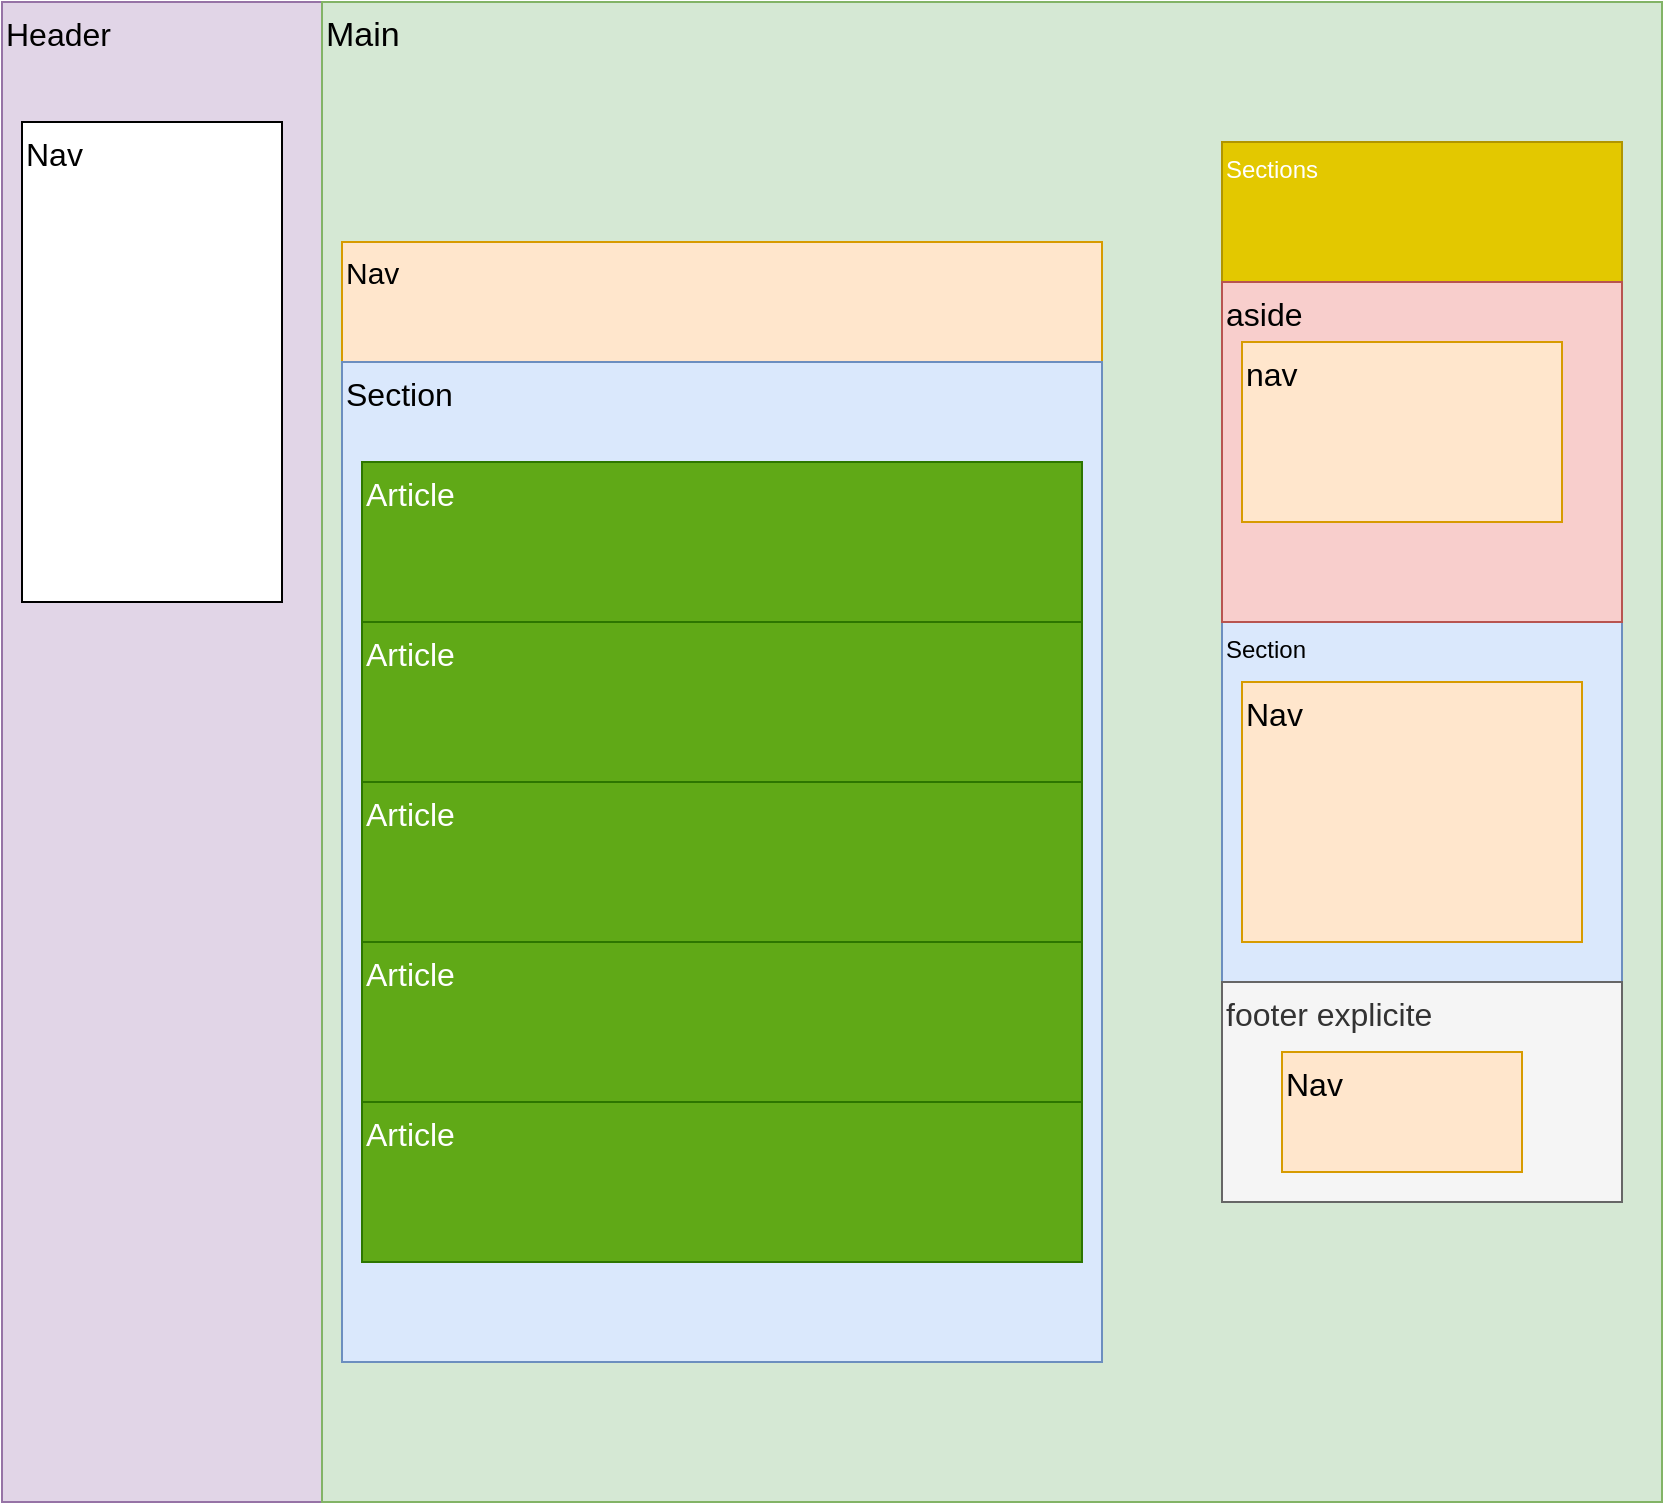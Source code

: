 <mxfile version="13.7.9" type="github">
  <diagram id="W11-plAif2d-_BQYy1_V" name="Page-1">
    <mxGraphModel dx="1422" dy="791" grid="1" gridSize="10" guides="1" tooltips="1" connect="1" arrows="1" fold="1" page="1" pageScale="1" pageWidth="827" pageHeight="1169" math="0" shadow="0">
      <root>
        <mxCell id="0" />
        <mxCell id="1" parent="0" />
        <mxCell id="LOwYJWTfquBKpg-FRSul-1" value="Header" style="rounded=0;whiteSpace=wrap;html=1;align=left;verticalAlign=top;fontSize=16;fillColor=#e1d5e7;strokeColor=#9673a6;" vertex="1" parent="1">
          <mxGeometry width="160" height="750" as="geometry" />
        </mxCell>
        <mxCell id="LOwYJWTfquBKpg-FRSul-2" value="&lt;div style=&quot;font-size: 17px;&quot; align=&quot;left&quot;&gt;Main&lt;/div&gt;" style="rounded=0;whiteSpace=wrap;html=1;align=left;verticalAlign=top;fontSize=17;fillColor=#d5e8d4;strokeColor=#82b366;" vertex="1" parent="1">
          <mxGeometry x="160" width="670" height="750" as="geometry" />
        </mxCell>
        <mxCell id="LOwYJWTfquBKpg-FRSul-3" value="Nav" style="rounded=0;whiteSpace=wrap;html=1;align=left;verticalAlign=top;fontSize=15;fillColor=#ffe6cc;strokeColor=#d79b00;" vertex="1" parent="1">
          <mxGeometry x="170" y="120" width="380" height="60" as="geometry" />
        </mxCell>
        <mxCell id="LOwYJWTfquBKpg-FRSul-5" value="Sections" style="rounded=0;whiteSpace=wrap;html=1;align=left;verticalAlign=top;fillColor=#e3c800;strokeColor=#B09500;fontColor=#ffffff;" vertex="1" parent="1">
          <mxGeometry x="610" y="70" width="200" height="70" as="geometry" />
        </mxCell>
        <mxCell id="LOwYJWTfquBKpg-FRSul-7" value="Section" style="rounded=0;whiteSpace=wrap;html=1;align=left;verticalAlign=top;fillColor=#dae8fc;strokeColor=#6c8ebf;" vertex="1" parent="1">
          <mxGeometry x="610" y="310" width="200" height="180" as="geometry" />
        </mxCell>
        <mxCell id="LOwYJWTfquBKpg-FRSul-8" value="&lt;font style=&quot;font-size: 16px&quot;&gt;Section&lt;/font&gt;" style="rounded=0;whiteSpace=wrap;html=1;align=left;verticalAlign=top;fillColor=#dae8fc;strokeColor=#6c8ebf;" vertex="1" parent="1">
          <mxGeometry x="170" y="180" width="380" height="500" as="geometry" />
        </mxCell>
        <mxCell id="LOwYJWTfquBKpg-FRSul-9" value="aside" style="rounded=0;whiteSpace=wrap;html=1;fontSize=16;align=left;verticalAlign=top;fillColor=#f8cecc;strokeColor=#b85450;" vertex="1" parent="1">
          <mxGeometry x="610" y="140" width="200" height="170" as="geometry" />
        </mxCell>
        <mxCell id="LOwYJWTfquBKpg-FRSul-11" value="nav" style="rounded=0;whiteSpace=wrap;html=1;fontSize=16;align=left;verticalAlign=top;fillColor=#ffe6cc;strokeColor=#d79b00;" vertex="1" parent="1">
          <mxGeometry x="620" y="170" width="160" height="90" as="geometry" />
        </mxCell>
        <mxCell id="LOwYJWTfquBKpg-FRSul-12" value="Nav" style="rounded=0;whiteSpace=wrap;html=1;fontSize=16;align=left;verticalAlign=top;fillColor=#ffe6cc;strokeColor=#d79b00;" vertex="1" parent="1">
          <mxGeometry x="620" y="340" width="170" height="130" as="geometry" />
        </mxCell>
        <mxCell id="LOwYJWTfquBKpg-FRSul-13" value="footer explicite" style="rounded=0;whiteSpace=wrap;html=1;fontSize=16;align=left;verticalAlign=top;fillColor=#f5f5f5;strokeColor=#666666;fontColor=#333333;" vertex="1" parent="1">
          <mxGeometry x="610" y="490" width="200" height="110" as="geometry" />
        </mxCell>
        <mxCell id="LOwYJWTfquBKpg-FRSul-14" value="Nav" style="rounded=0;whiteSpace=wrap;html=1;fontSize=16;align=left;verticalAlign=top;fillColor=#ffe6cc;strokeColor=#d79b00;" vertex="1" parent="1">
          <mxGeometry x="640" y="525" width="120" height="60" as="geometry" />
        </mxCell>
        <mxCell id="LOwYJWTfquBKpg-FRSul-15" value="Nav" style="rounded=0;whiteSpace=wrap;html=1;fontSize=16;align=left;verticalAlign=top;" vertex="1" parent="1">
          <mxGeometry x="10" y="60" width="130" height="240" as="geometry" />
        </mxCell>
        <mxCell id="LOwYJWTfquBKpg-FRSul-16" value="Article" style="rounded=0;whiteSpace=wrap;html=1;fontSize=16;align=left;verticalAlign=top;fillColor=#60a917;strokeColor=#2D7600;fontColor=#ffffff;" vertex="1" parent="1">
          <mxGeometry x="180" y="230" width="360" height="90" as="geometry" />
        </mxCell>
        <mxCell id="LOwYJWTfquBKpg-FRSul-17" value="Article" style="rounded=0;whiteSpace=wrap;html=1;fontSize=16;align=left;verticalAlign=top;fillColor=#60a917;strokeColor=#2D7600;fontColor=#ffffff;" vertex="1" parent="1">
          <mxGeometry x="180" y="310" width="360" height="100" as="geometry" />
        </mxCell>
        <mxCell id="LOwYJWTfquBKpg-FRSul-18" value="Article" style="rounded=0;whiteSpace=wrap;html=1;fontSize=16;align=left;verticalAlign=top;fillColor=#60a917;strokeColor=#2D7600;fontColor=#ffffff;" vertex="1" parent="1">
          <mxGeometry x="180" y="390" width="360" height="80" as="geometry" />
        </mxCell>
        <mxCell id="LOwYJWTfquBKpg-FRSul-19" value="Nav" style="rounded=0;whiteSpace=wrap;html=1;fontSize=16;align=left;verticalAlign=top;" vertex="1" parent="1">
          <mxGeometry x="10" y="60" width="130" height="240" as="geometry" />
        </mxCell>
        <mxCell id="LOwYJWTfquBKpg-FRSul-20" value="Article" style="rounded=0;whiteSpace=wrap;html=1;fontSize=16;align=left;verticalAlign=top;fillColor=#60a917;strokeColor=#2D7600;fontColor=#ffffff;" vertex="1" parent="1">
          <mxGeometry x="180" y="470" width="360" height="80" as="geometry" />
        </mxCell>
        <mxCell id="LOwYJWTfquBKpg-FRSul-21" value="Article" style="rounded=0;whiteSpace=wrap;html=1;fontSize=16;align=left;verticalAlign=top;fillColor=#60a917;strokeColor=#2D7600;fontColor=#ffffff;" vertex="1" parent="1">
          <mxGeometry x="180" y="550" width="360" height="80" as="geometry" />
        </mxCell>
      </root>
    </mxGraphModel>
  </diagram>
</mxfile>
